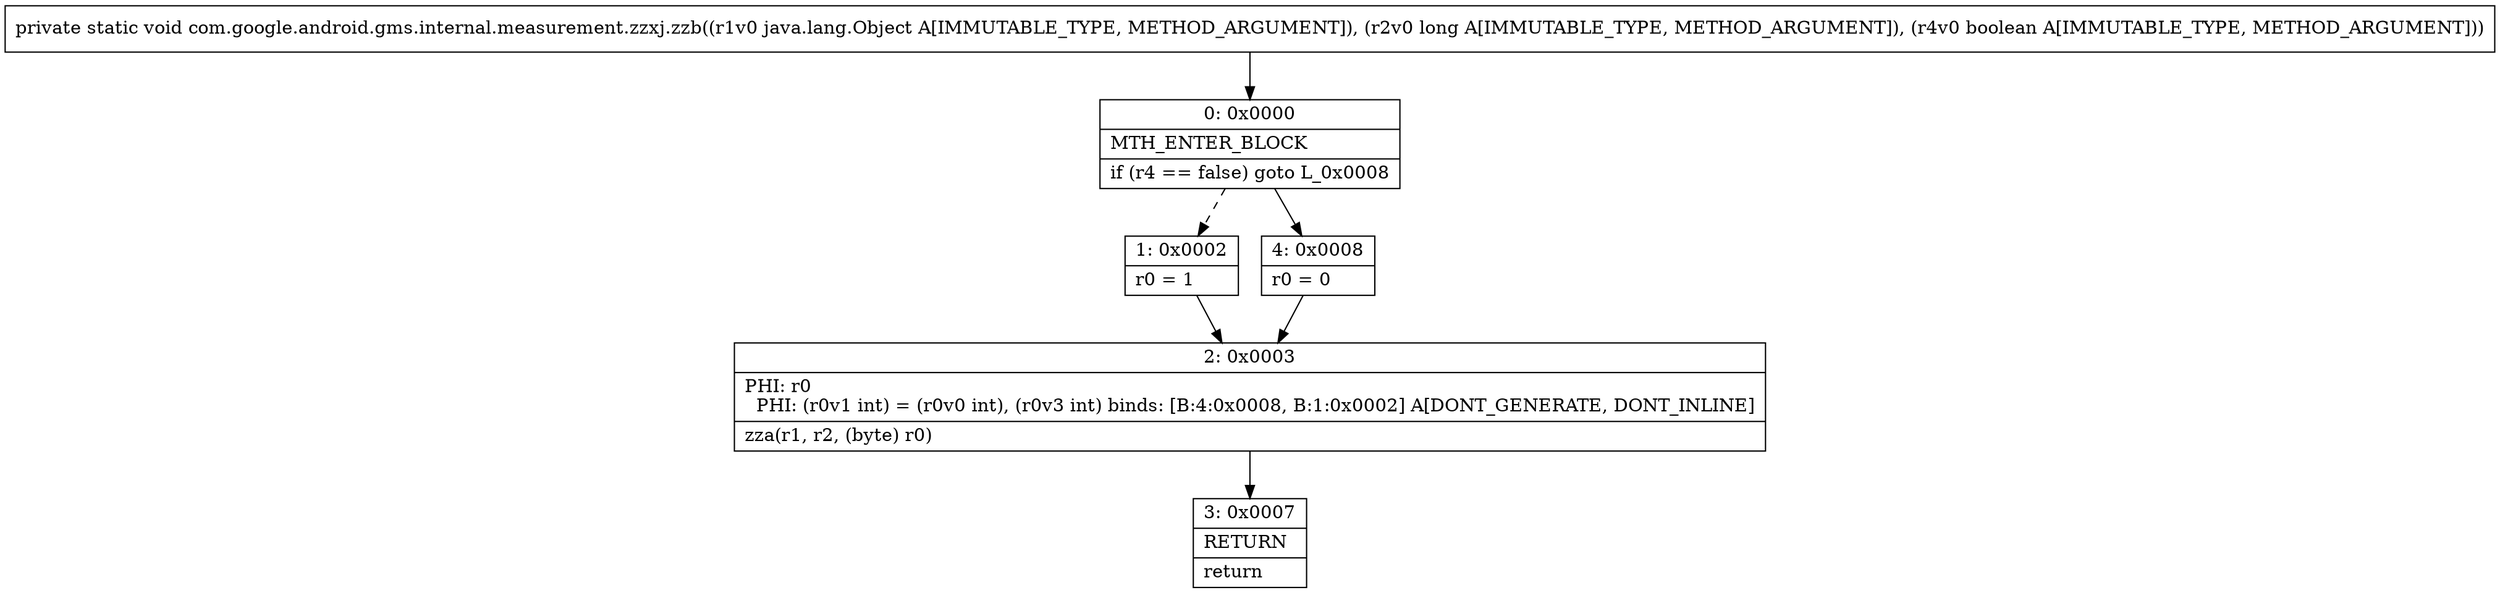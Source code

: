 digraph "CFG forcom.google.android.gms.internal.measurement.zzxj.zzb(Ljava\/lang\/Object;JZ)V" {
Node_0 [shape=record,label="{0\:\ 0x0000|MTH_ENTER_BLOCK\l|if (r4 == false) goto L_0x0008\l}"];
Node_1 [shape=record,label="{1\:\ 0x0002|r0 = 1\l}"];
Node_2 [shape=record,label="{2\:\ 0x0003|PHI: r0 \l  PHI: (r0v1 int) = (r0v0 int), (r0v3 int) binds: [B:4:0x0008, B:1:0x0002] A[DONT_GENERATE, DONT_INLINE]\l|zza(r1, r2, (byte) r0)\l}"];
Node_3 [shape=record,label="{3\:\ 0x0007|RETURN\l|return\l}"];
Node_4 [shape=record,label="{4\:\ 0x0008|r0 = 0\l}"];
MethodNode[shape=record,label="{private static void com.google.android.gms.internal.measurement.zzxj.zzb((r1v0 java.lang.Object A[IMMUTABLE_TYPE, METHOD_ARGUMENT]), (r2v0 long A[IMMUTABLE_TYPE, METHOD_ARGUMENT]), (r4v0 boolean A[IMMUTABLE_TYPE, METHOD_ARGUMENT])) }"];
MethodNode -> Node_0;
Node_0 -> Node_1[style=dashed];
Node_0 -> Node_4;
Node_1 -> Node_2;
Node_2 -> Node_3;
Node_4 -> Node_2;
}

